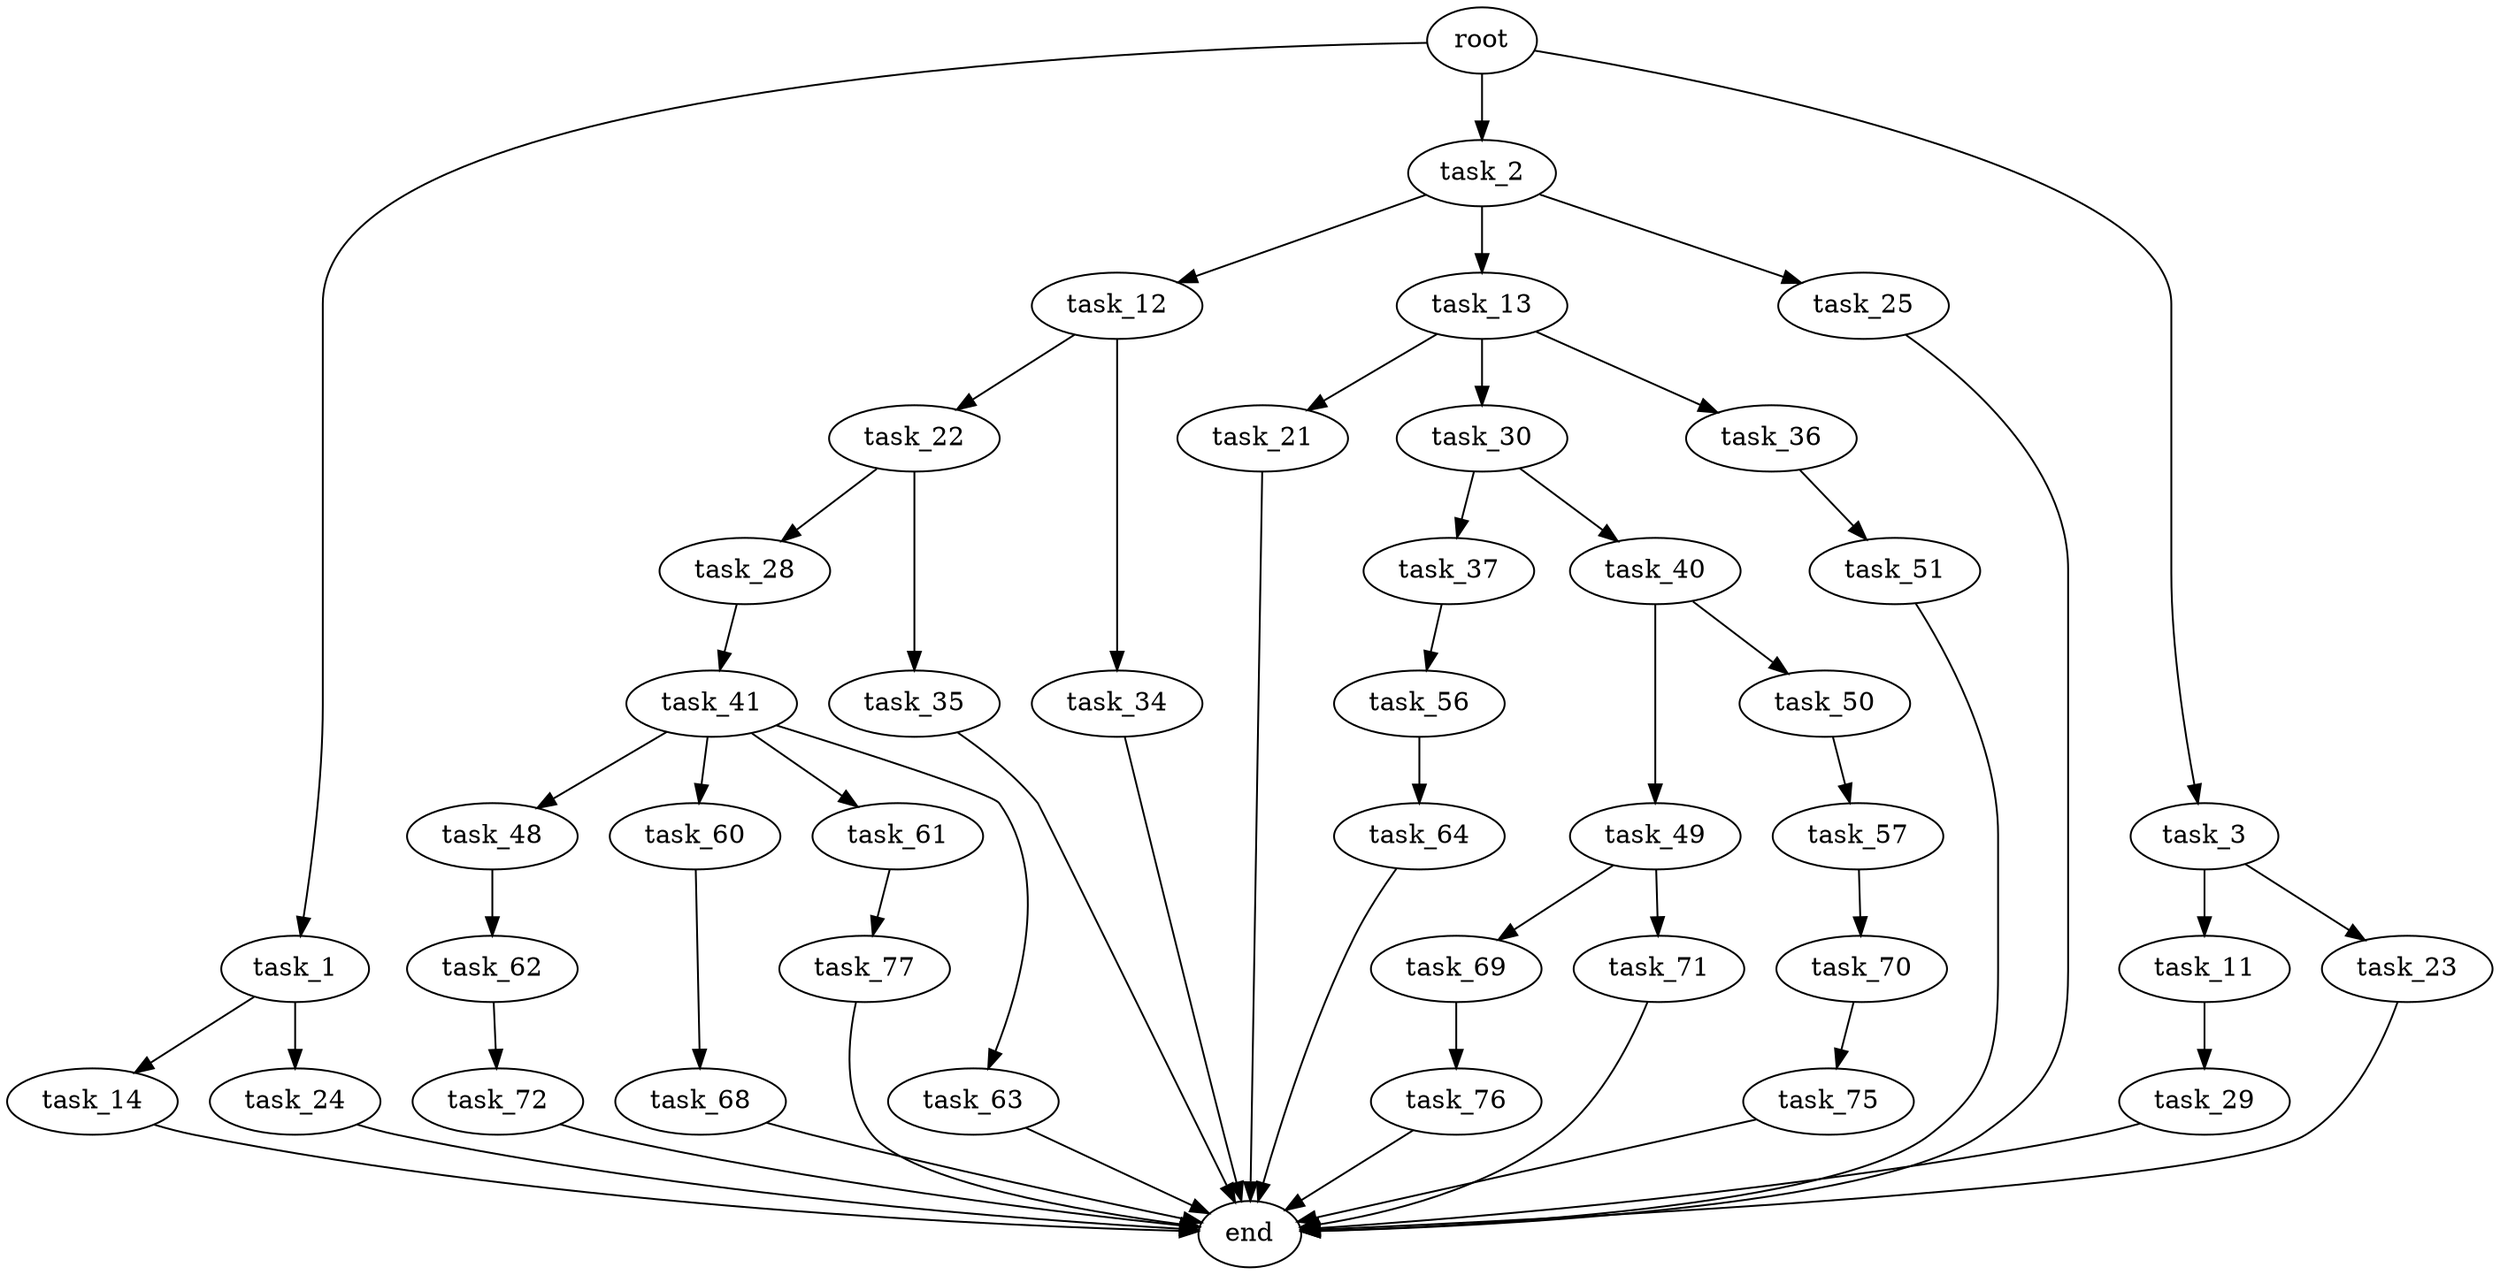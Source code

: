 digraph G {
  root [size="0.000000"];
  task_1 [size="280011873027.000000"];
  task_2 [size="6125009205.000000"];
  task_3 [size="293375340886.000000"];
  task_14 [size="368293445632.000000"];
  task_24 [size="67820225382.000000"];
  task_12 [size="238830778116.000000"];
  task_13 [size="94713109872.000000"];
  task_25 [size="782757789696.000000"];
  task_11 [size="21447381923.000000"];
  task_23 [size="549755813888.000000"];
  task_29 [size="25279448289.000000"];
  task_22 [size="368293445632.000000"];
  task_34 [size="7356998150.000000"];
  task_21 [size="1249578186.000000"];
  task_30 [size="13419584857.000000"];
  task_36 [size="468086352894.000000"];
  end [size="0.000000"];
  task_28 [size="32359903961.000000"];
  task_35 [size="68719476736.000000"];
  task_41 [size="397366846930.000000"];
  task_37 [size="8589934592.000000"];
  task_40 [size="1073741824000.000000"];
  task_51 [size="322125968996.000000"];
  task_56 [size="368293445632.000000"];
  task_49 [size="1041634307.000000"];
  task_50 [size="368293445632.000000"];
  task_48 [size="2667233609.000000"];
  task_60 [size="336175665789.000000"];
  task_61 [size="68719476736.000000"];
  task_63 [size="13220285940.000000"];
  task_62 [size="782757789696.000000"];
  task_69 [size="8589934592.000000"];
  task_71 [size="7091974292.000000"];
  task_57 [size="368293445632.000000"];
  task_64 [size="413233039766.000000"];
  task_70 [size="782757789696.000000"];
  task_68 [size="5836496987.000000"];
  task_77 [size="1073741824000.000000"];
  task_72 [size="8001926380.000000"];
  task_76 [size="3182393348.000000"];
  task_75 [size="28991029248.000000"];

  root -> task_1 [size="1.000000"];
  root -> task_2 [size="1.000000"];
  root -> task_3 [size="1.000000"];
  task_1 -> task_14 [size="838860800.000000"];
  task_1 -> task_24 [size="838860800.000000"];
  task_2 -> task_12 [size="209715200.000000"];
  task_2 -> task_13 [size="209715200.000000"];
  task_2 -> task_25 [size="209715200.000000"];
  task_3 -> task_11 [size="209715200.000000"];
  task_3 -> task_23 [size="209715200.000000"];
  task_14 -> end [size="1.000000"];
  task_24 -> end [size="1.000000"];
  task_12 -> task_22 [size="209715200.000000"];
  task_12 -> task_34 [size="209715200.000000"];
  task_13 -> task_21 [size="134217728.000000"];
  task_13 -> task_30 [size="134217728.000000"];
  task_13 -> task_36 [size="134217728.000000"];
  task_25 -> end [size="1.000000"];
  task_11 -> task_29 [size="33554432.000000"];
  task_23 -> end [size="1.000000"];
  task_29 -> end [size="1.000000"];
  task_22 -> task_28 [size="411041792.000000"];
  task_22 -> task_35 [size="411041792.000000"];
  task_34 -> end [size="1.000000"];
  task_21 -> end [size="1.000000"];
  task_30 -> task_37 [size="33554432.000000"];
  task_30 -> task_40 [size="33554432.000000"];
  task_36 -> task_51 [size="411041792.000000"];
  task_28 -> task_41 [size="75497472.000000"];
  task_35 -> end [size="1.000000"];
  task_41 -> task_48 [size="411041792.000000"];
  task_41 -> task_60 [size="411041792.000000"];
  task_41 -> task_61 [size="411041792.000000"];
  task_41 -> task_63 [size="411041792.000000"];
  task_37 -> task_56 [size="33554432.000000"];
  task_40 -> task_49 [size="838860800.000000"];
  task_40 -> task_50 [size="838860800.000000"];
  task_51 -> end [size="1.000000"];
  task_56 -> task_64 [size="411041792.000000"];
  task_49 -> task_69 [size="75497472.000000"];
  task_49 -> task_71 [size="75497472.000000"];
  task_50 -> task_57 [size="411041792.000000"];
  task_48 -> task_62 [size="301989888.000000"];
  task_60 -> task_68 [size="838860800.000000"];
  task_61 -> task_77 [size="134217728.000000"];
  task_63 -> end [size="1.000000"];
  task_62 -> task_72 [size="679477248.000000"];
  task_69 -> task_76 [size="33554432.000000"];
  task_71 -> end [size="1.000000"];
  task_57 -> task_70 [size="411041792.000000"];
  task_64 -> end [size="1.000000"];
  task_70 -> task_75 [size="679477248.000000"];
  task_68 -> end [size="1.000000"];
  task_77 -> end [size="1.000000"];
  task_72 -> end [size="1.000000"];
  task_76 -> end [size="1.000000"];
  task_75 -> end [size="1.000000"];
}
